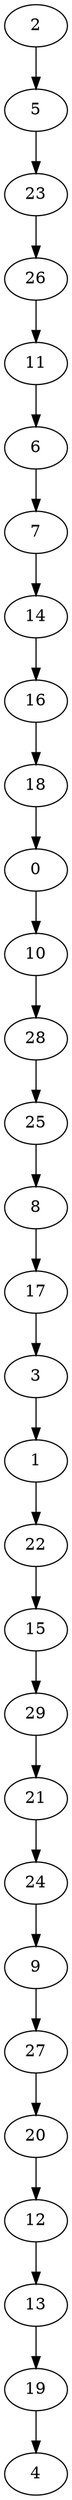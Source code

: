 digraph {
  0;
  1;
  2;
  3;
  4;
  5;
  6;
  7;
  8;
  9;
  10;
  11;
  12;
  13;
  14;
  15;
  16;
  17;
  18;
  19;
  20;
  21;
  22;
  23;
  24;
  25;
  26;
  27;
  28;
  29;
  2 -> 5;
  5 -> 23;
  23 -> 26;
  26 -> 11;
  11 -> 6;
  6 -> 7;
  7 -> 14;
  14 -> 16;
  16 -> 18;
  18 -> 0;
  0 -> 10;
  10 -> 28;
  28 -> 25;
  25 -> 8;
  8 -> 17;
  17 -> 3;
  3 -> 1;
  1 -> 22;
  22 -> 15;
  15 -> 29;
  29 -> 21;
  21 -> 24;
  24 -> 9;
  9 -> 27;
  27 -> 20;
  20 -> 12;
  12 -> 13;
  13 -> 19;
  19 -> 4;
}